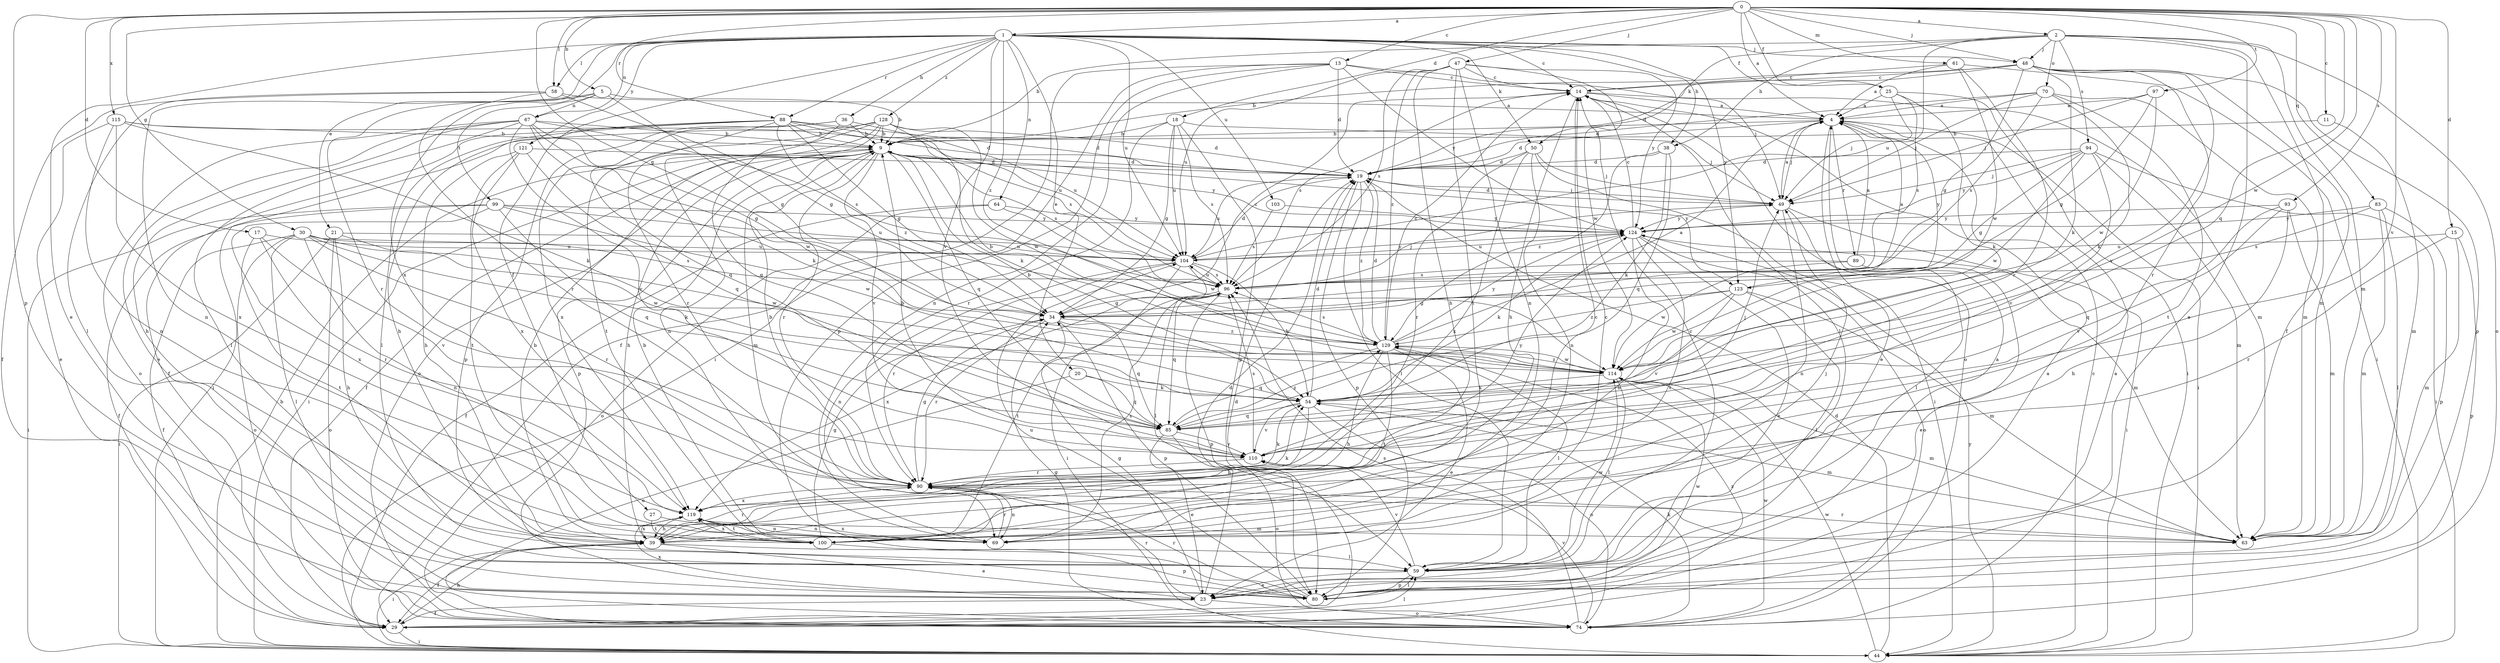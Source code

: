 strict digraph  {
0;
1;
2;
4;
5;
9;
11;
13;
14;
15;
17;
18;
19;
20;
21;
23;
25;
27;
29;
30;
34;
36;
38;
39;
44;
47;
48;
49;
50;
54;
58;
59;
61;
63;
64;
67;
69;
70;
74;
80;
83;
85;
88;
89;
90;
93;
94;
96;
97;
99;
100;
103;
104;
110;
114;
115;
119;
121;
123;
124;
128;
129;
0 -> 1  [label=a];
0 -> 2  [label=a];
0 -> 4  [label=a];
0 -> 5  [label=b];
0 -> 11  [label=c];
0 -> 13  [label=c];
0 -> 15  [label=d];
0 -> 17  [label=d];
0 -> 18  [label=d];
0 -> 25  [label=f];
0 -> 30  [label=g];
0 -> 34  [label=g];
0 -> 47  [label=j];
0 -> 48  [label=j];
0 -> 58  [label=l];
0 -> 61  [label=m];
0 -> 80  [label=p];
0 -> 83  [label=q];
0 -> 85  [label=q];
0 -> 88  [label=r];
0 -> 93  [label=s];
0 -> 97  [label=t];
0 -> 110  [label=v];
0 -> 114  [label=w];
0 -> 115  [label=x];
1 -> 14  [label=c];
1 -> 20  [label=e];
1 -> 21  [label=e];
1 -> 23  [label=e];
1 -> 25  [label=f];
1 -> 27  [label=f];
1 -> 36  [label=h];
1 -> 38  [label=h];
1 -> 48  [label=j];
1 -> 50  [label=k];
1 -> 58  [label=l];
1 -> 64  [label=n];
1 -> 67  [label=n];
1 -> 88  [label=r];
1 -> 103  [label=u];
1 -> 104  [label=u];
1 -> 110  [label=v];
1 -> 119  [label=x];
1 -> 121  [label=y];
1 -> 123  [label=y];
1 -> 128  [label=z];
1 -> 129  [label=z];
2 -> 9  [label=b];
2 -> 23  [label=e];
2 -> 29  [label=f];
2 -> 38  [label=h];
2 -> 48  [label=j];
2 -> 50  [label=k];
2 -> 63  [label=m];
2 -> 70  [label=o];
2 -> 74  [label=o];
2 -> 94  [label=s];
2 -> 104  [label=u];
4 -> 9  [label=b];
4 -> 19  [label=d];
4 -> 23  [label=e];
4 -> 44  [label=i];
4 -> 49  [label=j];
4 -> 89  [label=r];
4 -> 123  [label=y];
5 -> 9  [label=b];
5 -> 34  [label=g];
5 -> 67  [label=n];
5 -> 69  [label=n];
5 -> 90  [label=r];
5 -> 99  [label=t];
9 -> 19  [label=d];
9 -> 29  [label=f];
9 -> 39  [label=h];
9 -> 44  [label=i];
9 -> 63  [label=m];
9 -> 80  [label=p];
9 -> 85  [label=q];
9 -> 90  [label=r];
9 -> 96  [label=s];
9 -> 110  [label=v];
9 -> 123  [label=y];
9 -> 124  [label=y];
11 -> 9  [label=b];
11 -> 63  [label=m];
13 -> 14  [label=c];
13 -> 19  [label=d];
13 -> 29  [label=f];
13 -> 44  [label=i];
13 -> 49  [label=j];
13 -> 69  [label=n];
13 -> 80  [label=p];
13 -> 124  [label=y];
14 -> 4  [label=a];
14 -> 39  [label=h];
14 -> 59  [label=l];
14 -> 63  [label=m];
14 -> 74  [label=o];
14 -> 96  [label=s];
15 -> 63  [label=m];
15 -> 80  [label=p];
15 -> 90  [label=r];
15 -> 104  [label=u];
17 -> 90  [label=r];
17 -> 100  [label=t];
17 -> 104  [label=u];
17 -> 110  [label=v];
18 -> 9  [label=b];
18 -> 34  [label=g];
18 -> 49  [label=j];
18 -> 80  [label=p];
18 -> 90  [label=r];
18 -> 96  [label=s];
18 -> 104  [label=u];
19 -> 49  [label=j];
19 -> 59  [label=l];
19 -> 80  [label=p];
19 -> 104  [label=u];
19 -> 129  [label=z];
20 -> 54  [label=k];
20 -> 74  [label=o];
20 -> 85  [label=q];
21 -> 39  [label=h];
21 -> 44  [label=i];
21 -> 74  [label=o];
21 -> 104  [label=u];
21 -> 114  [label=w];
23 -> 19  [label=d];
23 -> 29  [label=f];
23 -> 34  [label=g];
23 -> 74  [label=o];
23 -> 90  [label=r];
23 -> 119  [label=x];
25 -> 4  [label=a];
25 -> 44  [label=i];
25 -> 49  [label=j];
25 -> 54  [label=k];
25 -> 96  [label=s];
27 -> 69  [label=n];
27 -> 100  [label=t];
29 -> 4  [label=a];
29 -> 19  [label=d];
29 -> 39  [label=h];
29 -> 44  [label=i];
29 -> 59  [label=l];
29 -> 129  [label=z];
30 -> 29  [label=f];
30 -> 54  [label=k];
30 -> 59  [label=l];
30 -> 69  [label=n];
30 -> 74  [label=o];
30 -> 90  [label=r];
30 -> 96  [label=s];
30 -> 104  [label=u];
30 -> 114  [label=w];
34 -> 14  [label=c];
34 -> 80  [label=p];
34 -> 85  [label=q];
34 -> 90  [label=r];
34 -> 129  [label=z];
36 -> 9  [label=b];
36 -> 80  [label=p];
36 -> 85  [label=q];
36 -> 104  [label=u];
36 -> 119  [label=x];
38 -> 19  [label=d];
38 -> 54  [label=k];
38 -> 85  [label=q];
38 -> 129  [label=z];
39 -> 9  [label=b];
39 -> 23  [label=e];
39 -> 29  [label=f];
39 -> 44  [label=i];
39 -> 59  [label=l];
39 -> 90  [label=r];
39 -> 119  [label=x];
44 -> 9  [label=b];
44 -> 14  [label=c];
44 -> 19  [label=d];
44 -> 114  [label=w];
44 -> 124  [label=y];
47 -> 14  [label=c];
47 -> 39  [label=h];
47 -> 69  [label=n];
47 -> 96  [label=s];
47 -> 100  [label=t];
47 -> 104  [label=u];
47 -> 114  [label=w];
47 -> 124  [label=y];
47 -> 129  [label=z];
48 -> 9  [label=b];
48 -> 14  [label=c];
48 -> 19  [label=d];
48 -> 34  [label=g];
48 -> 54  [label=k];
48 -> 63  [label=m];
48 -> 80  [label=p];
48 -> 90  [label=r];
48 -> 110  [label=v];
49 -> 4  [label=a];
49 -> 19  [label=d];
49 -> 44  [label=i];
49 -> 59  [label=l];
49 -> 69  [label=n];
49 -> 124  [label=y];
50 -> 19  [label=d];
50 -> 44  [label=i];
50 -> 49  [label=j];
50 -> 69  [label=n];
50 -> 90  [label=r];
50 -> 119  [label=x];
54 -> 9  [label=b];
54 -> 19  [label=d];
54 -> 39  [label=h];
54 -> 63  [label=m];
54 -> 74  [label=o];
54 -> 85  [label=q];
54 -> 110  [label=v];
58 -> 4  [label=a];
58 -> 29  [label=f];
58 -> 34  [label=g];
58 -> 59  [label=l];
58 -> 90  [label=r];
59 -> 14  [label=c];
59 -> 23  [label=e];
59 -> 80  [label=p];
59 -> 110  [label=v];
59 -> 114  [label=w];
61 -> 4  [label=a];
61 -> 14  [label=c];
61 -> 44  [label=i];
61 -> 90  [label=r];
61 -> 114  [label=w];
63 -> 90  [label=r];
64 -> 29  [label=f];
64 -> 74  [label=o];
64 -> 114  [label=w];
64 -> 124  [label=y];
67 -> 9  [label=b];
67 -> 23  [label=e];
67 -> 34  [label=g];
67 -> 39  [label=h];
67 -> 54  [label=k];
67 -> 59  [label=l];
67 -> 74  [label=o];
67 -> 96  [label=s];
67 -> 110  [label=v];
67 -> 114  [label=w];
69 -> 14  [label=c];
69 -> 49  [label=j];
69 -> 90  [label=r];
69 -> 96  [label=s];
69 -> 119  [label=x];
70 -> 4  [label=a];
70 -> 19  [label=d];
70 -> 49  [label=j];
70 -> 54  [label=k];
70 -> 63  [label=m];
70 -> 96  [label=s];
70 -> 100  [label=t];
74 -> 4  [label=a];
74 -> 34  [label=g];
74 -> 54  [label=k];
74 -> 96  [label=s];
74 -> 110  [label=v];
74 -> 114  [label=w];
80 -> 4  [label=a];
80 -> 59  [label=l];
80 -> 90  [label=r];
80 -> 104  [label=u];
80 -> 114  [label=w];
83 -> 59  [label=l];
83 -> 63  [label=m];
83 -> 80  [label=p];
83 -> 96  [label=s];
83 -> 124  [label=y];
85 -> 23  [label=e];
85 -> 49  [label=j];
85 -> 74  [label=o];
85 -> 110  [label=v];
85 -> 129  [label=z];
88 -> 9  [label=b];
88 -> 19  [label=d];
88 -> 29  [label=f];
88 -> 34  [label=g];
88 -> 39  [label=h];
88 -> 59  [label=l];
88 -> 85  [label=q];
88 -> 96  [label=s];
88 -> 104  [label=u];
88 -> 129  [label=z];
89 -> 4  [label=a];
89 -> 23  [label=e];
89 -> 96  [label=s];
89 -> 114  [label=w];
90 -> 9  [label=b];
90 -> 34  [label=g];
90 -> 54  [label=k];
90 -> 69  [label=n];
90 -> 119  [label=x];
93 -> 39  [label=h];
93 -> 63  [label=m];
93 -> 85  [label=q];
93 -> 110  [label=v];
93 -> 124  [label=y];
94 -> 19  [label=d];
94 -> 34  [label=g];
94 -> 44  [label=i];
94 -> 49  [label=j];
94 -> 63  [label=m];
94 -> 110  [label=v];
94 -> 114  [label=w];
94 -> 124  [label=y];
96 -> 34  [label=g];
96 -> 49  [label=j];
96 -> 80  [label=p];
96 -> 85  [label=q];
96 -> 100  [label=t];
96 -> 104  [label=u];
96 -> 119  [label=x];
97 -> 4  [label=a];
97 -> 34  [label=g];
97 -> 49  [label=j];
97 -> 114  [label=w];
99 -> 29  [label=f];
99 -> 44  [label=i];
99 -> 85  [label=q];
99 -> 104  [label=u];
99 -> 114  [label=w];
99 -> 119  [label=x];
99 -> 124  [label=y];
100 -> 9  [label=b];
100 -> 14  [label=c];
100 -> 34  [label=g];
100 -> 80  [label=p];
100 -> 119  [label=x];
103 -> 96  [label=s];
103 -> 124  [label=y];
104 -> 19  [label=d];
104 -> 44  [label=i];
104 -> 54  [label=k];
104 -> 59  [label=l];
104 -> 69  [label=n];
104 -> 90  [label=r];
104 -> 96  [label=s];
104 -> 124  [label=y];
110 -> 9  [label=b];
110 -> 90  [label=r];
110 -> 96  [label=s];
110 -> 124  [label=y];
114 -> 54  [label=k];
114 -> 59  [label=l];
114 -> 63  [label=m];
114 -> 129  [label=z];
115 -> 9  [label=b];
115 -> 19  [label=d];
115 -> 23  [label=e];
115 -> 54  [label=k];
115 -> 69  [label=n];
115 -> 119  [label=x];
119 -> 39  [label=h];
119 -> 54  [label=k];
119 -> 63  [label=m];
119 -> 69  [label=n];
119 -> 100  [label=t];
121 -> 19  [label=d];
121 -> 39  [label=h];
121 -> 85  [label=q];
121 -> 100  [label=t];
121 -> 119  [label=x];
123 -> 4  [label=a];
123 -> 34  [label=g];
123 -> 59  [label=l];
123 -> 63  [label=m];
123 -> 110  [label=v];
123 -> 114  [label=w];
123 -> 129  [label=z];
124 -> 14  [label=c];
124 -> 23  [label=e];
124 -> 39  [label=h];
124 -> 54  [label=k];
124 -> 63  [label=m];
124 -> 74  [label=o];
124 -> 100  [label=t];
124 -> 104  [label=u];
128 -> 9  [label=b];
128 -> 19  [label=d];
128 -> 44  [label=i];
128 -> 54  [label=k];
128 -> 69  [label=n];
128 -> 74  [label=o];
128 -> 90  [label=r];
128 -> 100  [label=t];
128 -> 114  [label=w];
129 -> 4  [label=a];
129 -> 9  [label=b];
129 -> 14  [label=c];
129 -> 19  [label=d];
129 -> 23  [label=e];
129 -> 39  [label=h];
129 -> 59  [label=l];
129 -> 85  [label=q];
129 -> 96  [label=s];
129 -> 100  [label=t];
129 -> 114  [label=w];
129 -> 124  [label=y];
}
